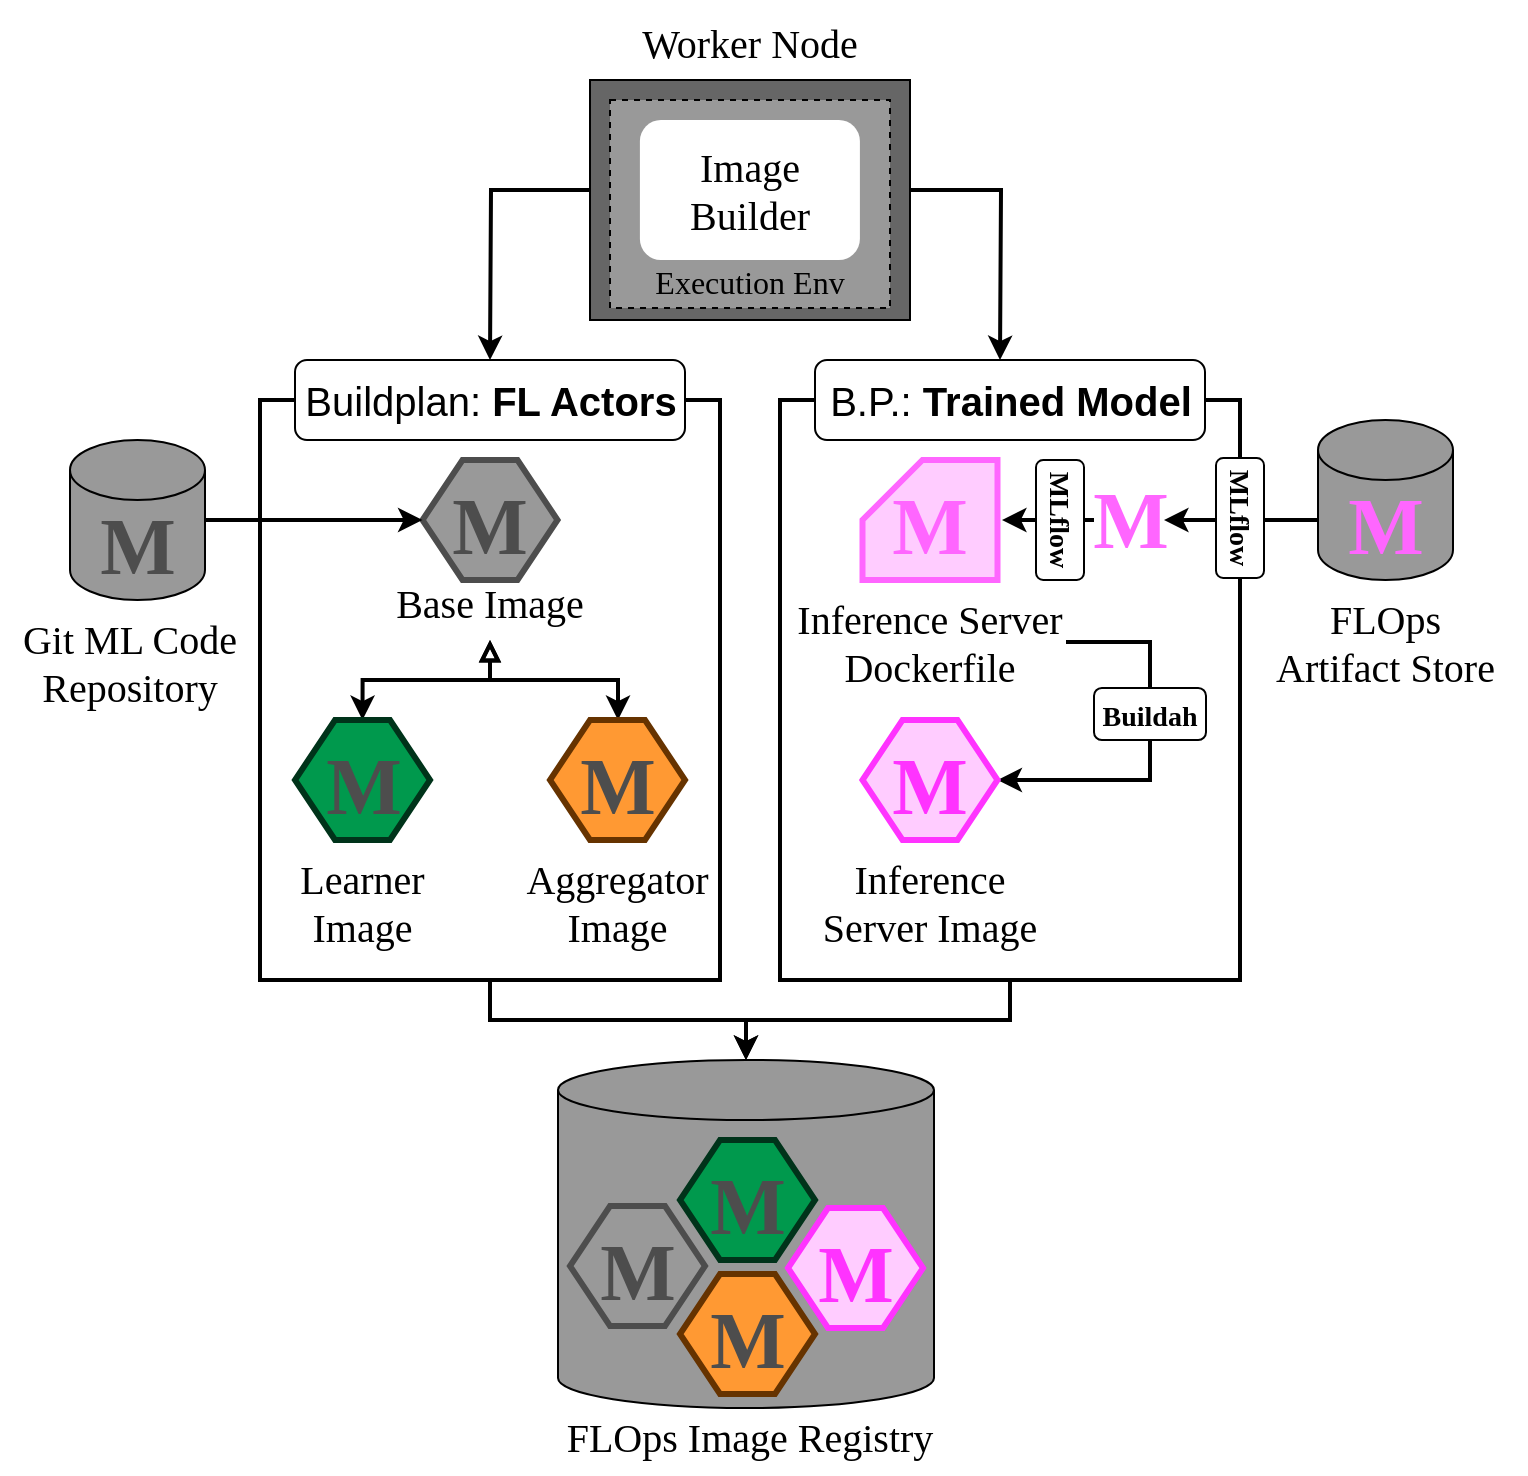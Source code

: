 <mxfile version="25.0.2">
  <diagram name="Page-1" id="QbVM-qhq_BF2LXNoguQ5">
    <mxGraphModel dx="1434" dy="836" grid="1" gridSize="10" guides="1" tooltips="1" connect="1" arrows="1" fold="1" page="1" pageScale="1" pageWidth="850" pageHeight="1100" math="0" shadow="0">
      <root>
        <mxCell id="0" />
        <mxCell id="1" parent="0" />
        <mxCell id="mEob46jThGOG9od_VYb--478" style="edgeStyle=orthogonalEdgeStyle;rounded=0;orthogonalLoop=1;jettySize=auto;html=1;entryX=0.5;entryY=0;entryDx=0;entryDy=0;exitX=0;exitY=0.5;exitDx=0;exitDy=0;strokeWidth=2;fontFamily=CMU Sans Serif;" edge="1" parent="1" source="mEob46jThGOG9od_VYb--467">
          <mxGeometry relative="1" as="geometry">
            <mxPoint x="310" y="260" as="targetPoint" />
          </mxGeometry>
        </mxCell>
        <mxCell id="mEob46jThGOG9od_VYb--479" style="edgeStyle=orthogonalEdgeStyle;rounded=0;orthogonalLoop=1;jettySize=auto;html=1;exitX=1;exitY=0.5;exitDx=0;exitDy=0;strokeWidth=2;fontFamily=CMU Sans Serif;" edge="1" parent="1" source="mEob46jThGOG9od_VYb--467">
          <mxGeometry relative="1" as="geometry">
            <mxPoint x="565" y="260" as="targetPoint" />
          </mxGeometry>
        </mxCell>
        <mxCell id="mEob46jThGOG9od_VYb--470" value="Worker Node" style="text;align=center;verticalAlign=middle;resizable=0;points=[];autosize=1;strokeColor=none;fillColor=none;fontStyle=0;fontSize=20;fontFamily=CMU Sans Serif;" vertex="1" parent="1">
          <mxGeometry x="375.0" y="80" width="130" height="40" as="geometry" />
        </mxCell>
        <mxCell id="mEob46jThGOG9od_VYb--464" value="" style="rounded=0;whiteSpace=wrap;html=1;fontStyle=0;fontFamily=CMU Sans Serif;fillColor=#666666;" vertex="1" parent="1">
          <mxGeometry x="360" y="120" width="160" height="120" as="geometry" />
        </mxCell>
        <mxCell id="mEob46jThGOG9od_VYb--473" value="&lt;font style=&quot;font-size: 16px;&quot;&gt;Execution Env&lt;/font&gt;" style="rounded=0;whiteSpace=wrap;html=1;verticalAlign=bottom;fillColor=#999999;strokeColor=#000000;dashed=1;fontColor=#000000;fontSize=14;fontFamily=CMU Sans Serif;" vertex="1" parent="1">
          <mxGeometry x="370" y="130" width="140" height="104" as="geometry" />
        </mxCell>
        <mxCell id="mEob46jThGOG9od_VYb--467" value="&lt;font color=&quot;#000000&quot; size=&quot;1&quot;&gt;&lt;span style=&quot;font-size: 20px;&quot;&gt;&lt;span&gt;Image&lt;br&gt;Builder&lt;/span&gt;&lt;/span&gt;&lt;/font&gt;" style="rounded=1;whiteSpace=wrap;html=1;fillColor=#FFFFFF;strokeColor=none;fontStyle=0;fontFamily=CMU Sans Serif;" vertex="1" parent="1">
          <mxGeometry x="384.95" y="140" width="110" height="70" as="geometry" />
        </mxCell>
        <mxCell id="mEob46jThGOG9od_VYb--530" style="edgeStyle=orthogonalEdgeStyle;rounded=0;orthogonalLoop=1;jettySize=auto;html=1;strokeWidth=2;" edge="1" parent="1" source="mEob46jThGOG9od_VYb--492" target="mEob46jThGOG9od_VYb--529">
          <mxGeometry relative="1" as="geometry" />
        </mxCell>
        <mxCell id="mEob46jThGOG9od_VYb--492" value="" style="rounded=0;whiteSpace=wrap;html=1;fontStyle=0;fontFamily=CMU Sans Serif;strokeWidth=2;fillColor=none;" vertex="1" parent="1">
          <mxGeometry x="195" y="280" width="230" height="290" as="geometry" />
        </mxCell>
        <mxCell id="mEob46jThGOG9od_VYb--493" value="&lt;font color=&quot;#000000&quot; style=&quot;font-size: 20px;&quot;&gt;Buildplan: &lt;b&gt;FL Actors&lt;/b&gt;&lt;/font&gt;" style="rounded=1;whiteSpace=wrap;html=1;fillColor=#FFFFFF;strokeColor=#000000;" vertex="1" parent="1">
          <mxGeometry x="212.5" y="260" width="195" height="40" as="geometry" />
        </mxCell>
        <mxCell id="mEob46jThGOG9od_VYb--494" value="&lt;b&gt;&lt;font style=&quot;font-size: 40px;&quot; face=&quot;CMU Sans Serif&quot;&gt;M&lt;/font&gt;&lt;/b&gt;" style="shape=hexagon;whiteSpace=wrap;html=1;fixedSize=1;align=center;verticalAlign=bottom;perimeter=hexagonPerimeter2;fontColor=#4D4D4D;fillColor=#999999;strokeColor=#4d4d4d;strokeWidth=3;" vertex="1" parent="1">
          <mxGeometry x="276.25" y="310" width="67.5" height="60" as="geometry" />
        </mxCell>
        <mxCell id="mEob46jThGOG9od_VYb--496" style="edgeStyle=orthogonalEdgeStyle;rounded=0;orthogonalLoop=1;jettySize=auto;html=1;strokeWidth=2;" edge="1" parent="1" source="mEob46jThGOG9od_VYb--495" target="mEob46jThGOG9od_VYb--494">
          <mxGeometry relative="1" as="geometry" />
        </mxCell>
        <mxCell id="mEob46jThGOG9od_VYb--495" value="&lt;b&gt;&lt;font style=&quot;font-size: 40px;&quot; face=&quot;CMU Sans Serif&quot;&gt;M&lt;/font&gt;&lt;/b&gt;" style="shape=cylinder3;whiteSpace=wrap;html=1;fixedSize=1;align=center;verticalAlign=middle;boundedLbl=1;backgroundOutline=1;size=15;fillColor=#999999;fontColor=#4d4d4d;" vertex="1" parent="1">
          <mxGeometry x="100" y="300" width="67.5" height="80" as="geometry" />
        </mxCell>
        <mxCell id="mEob46jThGOG9od_VYb--497" value="Git ML Code&#xa;Repository" style="text;align=center;verticalAlign=middle;resizable=0;points=[];autosize=1;strokeColor=none;fillColor=none;fontStyle=0;fontSize=20;fontFamily=CMU Sans Serif;" vertex="1" parent="1">
          <mxGeometry x="65.0" y="380" width="130" height="60" as="geometry" />
        </mxCell>
        <mxCell id="mEob46jThGOG9od_VYb--503" style="edgeStyle=orthogonalEdgeStyle;rounded=0;orthogonalLoop=1;jettySize=auto;html=1;entryX=0.5;entryY=0;entryDx=0;entryDy=0;strokeWidth=2;startArrow=block;startFill=0;" edge="1" parent="1" source="mEob46jThGOG9od_VYb--498" target="mEob46jThGOG9od_VYb--499">
          <mxGeometry relative="1" as="geometry">
            <Array as="points">
              <mxPoint x="310" y="420" />
              <mxPoint x="246" y="420" />
            </Array>
          </mxGeometry>
        </mxCell>
        <mxCell id="mEob46jThGOG9od_VYb--504" style="edgeStyle=orthogonalEdgeStyle;rounded=0;orthogonalLoop=1;jettySize=auto;html=1;strokeWidth=2;startArrow=block;startFill=0;" edge="1" parent="1" source="mEob46jThGOG9od_VYb--498" target="mEob46jThGOG9od_VYb--500">
          <mxGeometry relative="1" as="geometry">
            <Array as="points">
              <mxPoint x="310" y="420" />
              <mxPoint x="374" y="420" />
            </Array>
          </mxGeometry>
        </mxCell>
        <mxCell id="mEob46jThGOG9od_VYb--498" value="Base Image" style="text;align=center;verticalAlign=middle;resizable=0;points=[];autosize=1;strokeColor=none;fillColor=none;fontStyle=0;fontSize=20;fontFamily=CMU Sans Serif;" vertex="1" parent="1">
          <mxGeometry x="250.0" y="360" width="120" height="40" as="geometry" />
        </mxCell>
        <mxCell id="mEob46jThGOG9od_VYb--499" value="&lt;b&gt;&lt;font style=&quot;font-size: 40px;&quot; face=&quot;CMU Sans Serif&quot;&gt;M&lt;/font&gt;&lt;/b&gt;" style="shape=hexagon;whiteSpace=wrap;html=1;fixedSize=1;align=center;verticalAlign=bottom;perimeter=hexagonPerimeter2;fontColor=#4D4D4D;fillColor=#00994D;strokeColor=#00331A;strokeWidth=3;" vertex="1" parent="1">
          <mxGeometry x="212.5" y="440" width="67.5" height="60" as="geometry" />
        </mxCell>
        <mxCell id="mEob46jThGOG9od_VYb--500" value="&lt;b&gt;&lt;font style=&quot;font-size: 40px;&quot; face=&quot;CMU Sans Serif&quot;&gt;M&lt;/font&gt;&lt;/b&gt;" style="shape=hexagon;whiteSpace=wrap;html=1;fixedSize=1;align=center;verticalAlign=bottom;perimeter=hexagonPerimeter2;fontColor=#4D4D4D;fillColor=#FF9933;strokeColor=#663300;strokeWidth=3;" vertex="1" parent="1">
          <mxGeometry x="340" y="440" width="67.5" height="60" as="geometry" />
        </mxCell>
        <mxCell id="mEob46jThGOG9od_VYb--501" value="Learner&#xa;Image" style="text;align=center;verticalAlign=middle;resizable=0;points=[];autosize=1;strokeColor=none;fillColor=none;fontStyle=0;fontSize=20;fontFamily=CMU Sans Serif;" vertex="1" parent="1">
          <mxGeometry x="201.25" y="500" width="90" height="60" as="geometry" />
        </mxCell>
        <mxCell id="mEob46jThGOG9od_VYb--502" value="Aggregator&#xa;Image" style="text;align=center;verticalAlign=middle;resizable=0;points=[];autosize=1;strokeColor=none;fillColor=none;fontStyle=0;fontSize=20;fontFamily=CMU Sans Serif;" vertex="1" parent="1">
          <mxGeometry x="313.75" y="500" width="120" height="60" as="geometry" />
        </mxCell>
        <mxCell id="mEob46jThGOG9od_VYb--505" value="" style="rounded=0;whiteSpace=wrap;html=1;fontStyle=0;fontFamily=CMU Sans Serif;strokeWidth=2;fillColor=none;" vertex="1" parent="1">
          <mxGeometry x="455" y="280" width="230" height="290" as="geometry" />
        </mxCell>
        <mxCell id="mEob46jThGOG9od_VYb--506" value="&lt;font color=&quot;#000000&quot; style=&quot;font-size: 20px;&quot;&gt;B.P.: &lt;b&gt;Trained Model&lt;/b&gt;&lt;/font&gt;" style="rounded=1;whiteSpace=wrap;html=1;fillColor=#FFFFFF;strokeColor=#000000;" vertex="1" parent="1">
          <mxGeometry x="472.5" y="260" width="195" height="40" as="geometry" />
        </mxCell>
        <mxCell id="mEob46jThGOG9od_VYb--507" value="&lt;b&gt;&lt;font face=&quot;CMU Sans Serif&quot; style=&quot;font-size: 40px;&quot;&gt;M&lt;/font&gt;&lt;/b&gt;" style="shape=card;whiteSpace=wrap;html=1;fixedSize=1;align=center;verticalAlign=bottom;fontColor=#FF66FF;fillColor=#FFCCFF;strokeColor=#FF66FF;strokeWidth=3;backgroundOutline=1;fontStyle=1;startSize=23;darkOpacity=0.05;boundedLbl=1;darkOpacity2=0.1;" vertex="1" parent="1">
          <mxGeometry x="496.25" y="310" width="67.5" height="60" as="geometry" />
        </mxCell>
        <mxCell id="mEob46jThGOG9od_VYb--526" style="edgeStyle=orthogonalEdgeStyle;rounded=0;orthogonalLoop=1;jettySize=auto;html=1;entryX=1;entryY=0.5;entryDx=0;entryDy=0;strokeWidth=2;" edge="1" parent="1" target="mEob46jThGOG9od_VYb--511">
          <mxGeometry relative="1" as="geometry">
            <mxPoint x="599" y="400" as="sourcePoint" />
            <Array as="points">
              <mxPoint x="640" y="401" />
              <mxPoint x="640" y="470" />
            </Array>
          </mxGeometry>
        </mxCell>
        <mxCell id="mEob46jThGOG9od_VYb--510" value="Inference Server&#xa;Dockerfile" style="text;align=center;verticalAlign=middle;resizable=0;points=[];autosize=1;strokeColor=none;fillColor=none;fontStyle=0;fontSize=20;fontFamily=CMU Sans Serif;" vertex="1" parent="1">
          <mxGeometry x="450.0" y="370" width="160" height="60" as="geometry" />
        </mxCell>
        <mxCell id="mEob46jThGOG9od_VYb--511" value="&lt;b&gt;&lt;font color=&quot;#ff33ff&quot; style=&quot;font-size: 40px;&quot; face=&quot;CMU Sans Serif&quot;&gt;M&lt;/font&gt;&lt;/b&gt;" style="shape=hexagon;whiteSpace=wrap;html=1;fixedSize=1;align=center;verticalAlign=bottom;perimeter=hexagonPerimeter2;fontColor=#4D4D4D;fillColor=#FFCCFF;strokeColor=#FF33FF;strokeWidth=3;" vertex="1" parent="1">
          <mxGeometry x="496.25" y="440" width="67.5" height="60" as="geometry" />
        </mxCell>
        <mxCell id="mEob46jThGOG9od_VYb--513" value="Inference&#xa;Server Image" style="text;align=center;verticalAlign=middle;resizable=0;points=[];autosize=1;strokeColor=none;fillColor=none;fontStyle=0;fontSize=20;fontFamily=CMU Sans Serif;" vertex="1" parent="1">
          <mxGeometry x="465.0" y="500" width="130" height="60" as="geometry" />
        </mxCell>
        <mxCell id="mEob46jThGOG9od_VYb--519" style="edgeStyle=orthogonalEdgeStyle;rounded=0;orthogonalLoop=1;jettySize=auto;html=1;strokeWidth=2;" edge="1" parent="1">
          <mxGeometry relative="1" as="geometry">
            <mxPoint x="647" y="340" as="targetPoint" />
            <mxPoint x="724" y="340" as="sourcePoint" />
          </mxGeometry>
        </mxCell>
        <mxCell id="mEob46jThGOG9od_VYb--515" value="&lt;b&gt;&lt;font color=&quot;#ff66ff&quot; style=&quot;font-size: 40px;&quot; face=&quot;CMU Sans Serif&quot;&gt;M&lt;/font&gt;&lt;/b&gt;" style="shape=cylinder3;whiteSpace=wrap;html=1;fixedSize=1;align=center;verticalAlign=middle;boundedLbl=1;backgroundOutline=1;size=15;fillColor=#999999;fontColor=#4d4d4d;" vertex="1" parent="1">
          <mxGeometry x="724" y="290" width="67.5" height="80" as="geometry" />
        </mxCell>
        <mxCell id="mEob46jThGOG9od_VYb--516" value="FLOps&#xa;Artifact Store" style="text;align=center;verticalAlign=middle;resizable=0;points=[];autosize=1;strokeColor=none;fillColor=none;fontStyle=0;fontSize=20;fontFamily=CMU Sans Serif;" vertex="1" parent="1">
          <mxGeometry x="687.75" y="370" width="140" height="60" as="geometry" />
        </mxCell>
        <mxCell id="mEob46jThGOG9od_VYb--518" value="&lt;b&gt;&lt;font color=&quot;#ff66ff&quot; style=&quot;font-size: 40px;&quot; face=&quot;CMU Sans Serif&quot;&gt;M&lt;/font&gt;&lt;/b&gt;" style="text;html=1;align=center;verticalAlign=middle;resizable=0;points=[];autosize=1;strokeColor=none;fillColor=none;" vertex="1" parent="1">
          <mxGeometry x="600" y="310" width="60" height="60" as="geometry" />
        </mxCell>
        <mxCell id="mEob46jThGOG9od_VYb--521" style="edgeStyle=orthogonalEdgeStyle;rounded=0;orthogonalLoop=1;jettySize=auto;html=1;strokeWidth=2;" edge="1" parent="1">
          <mxGeometry relative="1" as="geometry">
            <mxPoint x="612" y="340" as="sourcePoint" />
            <mxPoint x="566" y="340" as="targetPoint" />
          </mxGeometry>
        </mxCell>
        <mxCell id="mEob46jThGOG9od_VYb--525" value="&lt;b&gt;&lt;font style=&quot;font-size: 14px;&quot; face=&quot;CMU Sans Serif&quot;&gt;MLflow&lt;/font&gt;&lt;/b&gt;" style="rounded=1;whiteSpace=wrap;html=1;rotation=90;verticalAlign=bottom;" vertex="1" parent="1">
          <mxGeometry x="565" y="328" width="60" height="24" as="geometry" />
        </mxCell>
        <mxCell id="mEob46jThGOG9od_VYb--528" value="&lt;b&gt;&lt;font style=&quot;font-size: 14px;&quot; face=&quot;CMU Sans Serif&quot;&gt;Buildah&lt;/font&gt;&lt;/b&gt;" style="rounded=1;whiteSpace=wrap;html=1;rotation=0;verticalAlign=bottom;" vertex="1" parent="1">
          <mxGeometry x="612" y="424" width="56" height="26" as="geometry" />
        </mxCell>
        <mxCell id="mEob46jThGOG9od_VYb--529" value="" style="shape=cylinder3;whiteSpace=wrap;html=1;fixedSize=1;align=center;verticalAlign=middle;boundedLbl=1;backgroundOutline=1;size=15;fillColor=#999999;fontColor=#4d4d4d;" vertex="1" parent="1">
          <mxGeometry x="344" y="610" width="188" height="174" as="geometry" />
        </mxCell>
        <mxCell id="mEob46jThGOG9od_VYb--531" style="edgeStyle=orthogonalEdgeStyle;rounded=0;orthogonalLoop=1;jettySize=auto;html=1;entryX=0.5;entryY=0;entryDx=0;entryDy=0;entryPerimeter=0;strokeWidth=2;" edge="1" parent="1" source="mEob46jThGOG9od_VYb--505" target="mEob46jThGOG9od_VYb--529">
          <mxGeometry relative="1" as="geometry" />
        </mxCell>
        <mxCell id="mEob46jThGOG9od_VYb--532" value="FLOps Image Registry" style="text;align=center;verticalAlign=middle;resizable=0;points=[];autosize=1;strokeColor=none;fillColor=none;fontStyle=0;fontSize=20;fontFamily=CMU Sans Serif;" vertex="1" parent="1">
          <mxGeometry x="335.0" y="777" width="210" height="40" as="geometry" />
        </mxCell>
        <mxCell id="mEob46jThGOG9od_VYb--533" value="&lt;b&gt;&lt;font style=&quot;font-size: 40px;&quot; face=&quot;CMU Sans Serif&quot;&gt;M&lt;/font&gt;&lt;/b&gt;" style="shape=hexagon;whiteSpace=wrap;html=1;fixedSize=1;align=center;verticalAlign=bottom;perimeter=hexagonPerimeter2;fontColor=#4D4D4D;fillColor=#999999;strokeColor=#4d4d4d;strokeWidth=3;" vertex="1" parent="1">
          <mxGeometry x="350" y="683" width="67.5" height="60" as="geometry" />
        </mxCell>
        <mxCell id="mEob46jThGOG9od_VYb--534" value="&lt;b&gt;&lt;font style=&quot;font-size: 40px;&quot; face=&quot;CMU Sans Serif&quot;&gt;M&lt;/font&gt;&lt;/b&gt;" style="shape=hexagon;whiteSpace=wrap;html=1;fixedSize=1;align=center;verticalAlign=bottom;perimeter=hexagonPerimeter2;fontColor=#4D4D4D;fillColor=#00994D;strokeColor=#00331A;strokeWidth=3;" vertex="1" parent="1">
          <mxGeometry x="405" y="650" width="67.5" height="60" as="geometry" />
        </mxCell>
        <mxCell id="mEob46jThGOG9od_VYb--535" value="&lt;b&gt;&lt;font style=&quot;font-size: 40px;&quot; face=&quot;CMU Sans Serif&quot;&gt;M&lt;/font&gt;&lt;/b&gt;" style="shape=hexagon;whiteSpace=wrap;html=1;fixedSize=1;align=center;verticalAlign=bottom;perimeter=hexagonPerimeter2;fontColor=#4D4D4D;fillColor=#FF9933;strokeColor=#663300;strokeWidth=3;" vertex="1" parent="1">
          <mxGeometry x="405" y="717" width="67.5" height="60" as="geometry" />
        </mxCell>
        <mxCell id="mEob46jThGOG9od_VYb--536" value="&lt;b&gt;&lt;font color=&quot;#ff33ff&quot; style=&quot;font-size: 40px;&quot; face=&quot;CMU Sans Serif&quot;&gt;M&lt;/font&gt;&lt;/b&gt;" style="shape=hexagon;whiteSpace=wrap;html=1;fixedSize=1;align=center;verticalAlign=bottom;perimeter=hexagonPerimeter2;fontColor=#4D4D4D;fillColor=#FFCCFF;strokeColor=#FF33FF;strokeWidth=3;" vertex="1" parent="1">
          <mxGeometry x="459" y="684" width="67.5" height="60" as="geometry" />
        </mxCell>
        <mxCell id="mEob46jThGOG9od_VYb--537" value="&lt;b&gt;&lt;font style=&quot;font-size: 14px;&quot; face=&quot;CMU Sans Serif&quot;&gt;MLflow&lt;/font&gt;&lt;/b&gt;" style="rounded=1;whiteSpace=wrap;html=1;rotation=90;verticalAlign=bottom;" vertex="1" parent="1">
          <mxGeometry x="655" y="327" width="60" height="24" as="geometry" />
        </mxCell>
      </root>
    </mxGraphModel>
  </diagram>
</mxfile>
